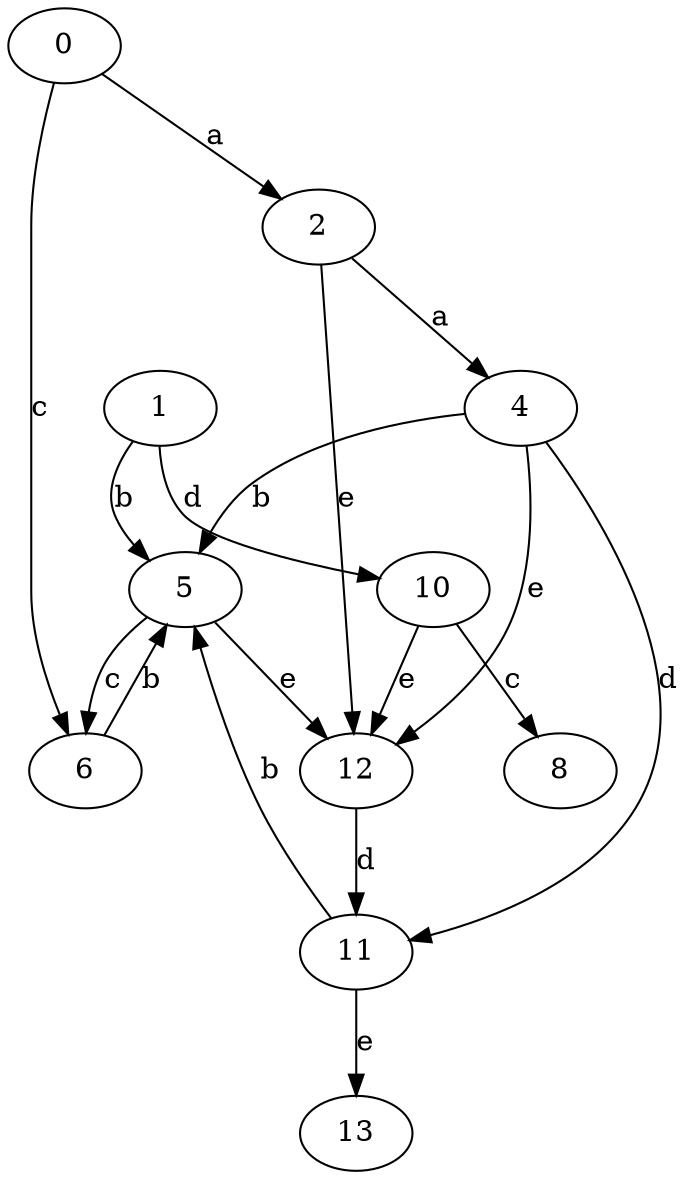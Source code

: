 strict digraph  {
2;
4;
5;
6;
0;
8;
10;
11;
12;
13;
1;
2 -> 4  [label=a];
2 -> 12  [label=e];
4 -> 5  [label=b];
4 -> 11  [label=d];
4 -> 12  [label=e];
5 -> 6  [label=c];
5 -> 12  [label=e];
6 -> 5  [label=b];
0 -> 2  [label=a];
0 -> 6  [label=c];
10 -> 8  [label=c];
10 -> 12  [label=e];
11 -> 5  [label=b];
11 -> 13  [label=e];
12 -> 11  [label=d];
1 -> 5  [label=b];
1 -> 10  [label=d];
}
